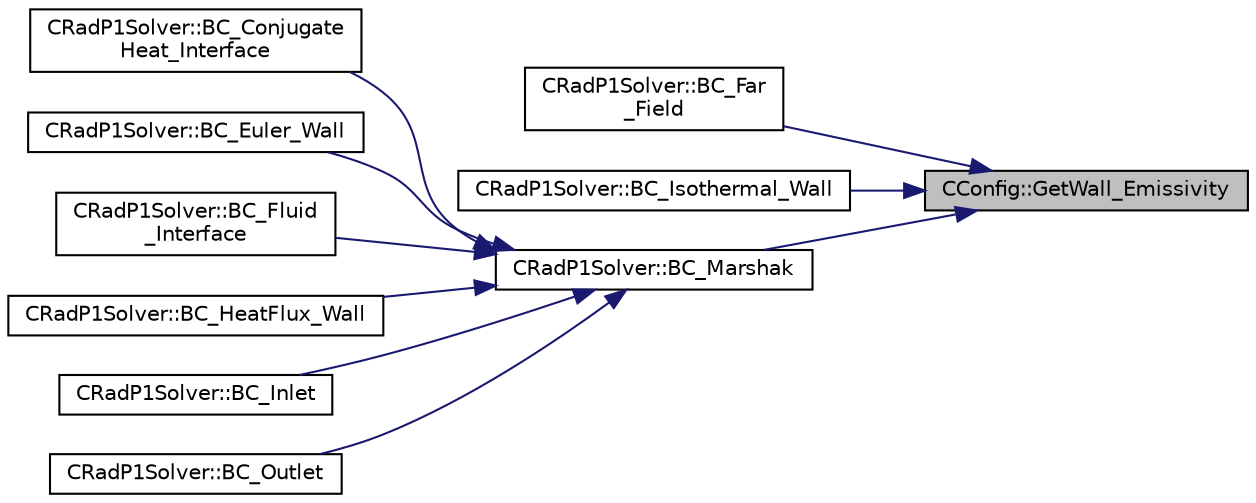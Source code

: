 digraph "CConfig::GetWall_Emissivity"
{
 // LATEX_PDF_SIZE
  edge [fontname="Helvetica",fontsize="10",labelfontname="Helvetica",labelfontsize="10"];
  node [fontname="Helvetica",fontsize="10",shape=record];
  rankdir="RL";
  Node1 [label="CConfig::GetWall_Emissivity",height=0.2,width=0.4,color="black", fillcolor="grey75", style="filled", fontcolor="black",tooltip="Get the wall emissivity at a boundary."];
  Node1 -> Node2 [dir="back",color="midnightblue",fontsize="10",style="solid",fontname="Helvetica"];
  Node2 [label="CRadP1Solver::BC_Far\l_Field",height=0.2,width=0.4,color="black", fillcolor="white", style="filled",URL="$classCRadP1Solver.html#a6332065a9ab1be8d9a63d00570bbaf12",tooltip="Impose the Far Field boundary condition."];
  Node1 -> Node3 [dir="back",color="midnightblue",fontsize="10",style="solid",fontname="Helvetica"];
  Node3 [label="CRadP1Solver::BC_Isothermal_Wall",height=0.2,width=0.4,color="black", fillcolor="white", style="filled",URL="$classCRadP1Solver.html#abb0db79e413975c0a42821e7191ed551",tooltip="Impose an isothermal wall boundary condition."];
  Node1 -> Node4 [dir="back",color="midnightblue",fontsize="10",style="solid",fontname="Helvetica"];
  Node4 [label="CRadP1Solver::BC_Marshak",height=0.2,width=0.4,color="black", fillcolor="white", style="filled",URL="$classCRadP1Solver.html#abfe27f7a2dd3f371b52cfecd93acdc87",tooltip="Impose the Marshak boundary condition."];
  Node4 -> Node5 [dir="back",color="midnightblue",fontsize="10",style="solid",fontname="Helvetica"];
  Node5 [label="CRadP1Solver::BC_Conjugate\lHeat_Interface",height=0.2,width=0.4,color="black", fillcolor="white", style="filled",URL="$classCRadP1Solver.html#a3fe6a36acb081b47eff2de4c8b0e0fd7",tooltip="Impose the Marshak BC on conjugate heat interfaces."];
  Node4 -> Node6 [dir="back",color="midnightblue",fontsize="10",style="solid",fontname="Helvetica"];
  Node6 [label="CRadP1Solver::BC_Euler_Wall",height=0.2,width=0.4,color="black", fillcolor="white", style="filled",URL="$classCRadP1Solver.html#acc71fea1636d568694513efc4a07e268",tooltip="Impose via the Marshak BC on Euler walls."];
  Node4 -> Node7 [dir="back",color="midnightblue",fontsize="10",style="solid",fontname="Helvetica"];
  Node7 [label="CRadP1Solver::BC_Fluid\l_Interface",height=0.2,width=0.4,color="black", fillcolor="white", style="filled",URL="$classCRadP1Solver.html#abf8015bb8d3f6cb29da118e8bdeca05d",tooltip="Impose the Marshak BC on sliding interfaces."];
  Node4 -> Node8 [dir="back",color="midnightblue",fontsize="10",style="solid",fontname="Helvetica"];
  Node8 [label="CRadP1Solver::BC_HeatFlux_Wall",height=0.2,width=0.4,color="black", fillcolor="white", style="filled",URL="$classCRadP1Solver.html#af20bae041d9e18f6f09e6e2025d48b08",tooltip="Impose the Marshak BC on Heatflux wall boundaries."];
  Node4 -> Node9 [dir="back",color="midnightblue",fontsize="10",style="solid",fontname="Helvetica"];
  Node9 [label="CRadP1Solver::BC_Inlet",height=0.2,width=0.4,color="black", fillcolor="white", style="filled",URL="$classCRadP1Solver.html#ae8362cfdf8d6db5464c0993e62448fde",tooltip="Impose the Marshak BC on inlet boundaries."];
  Node4 -> Node10 [dir="back",color="midnightblue",fontsize="10",style="solid",fontname="Helvetica"];
  Node10 [label="CRadP1Solver::BC_Outlet",height=0.2,width=0.4,color="black", fillcolor="white", style="filled",URL="$classCRadP1Solver.html#a7363b0e5e1eefd9ced01fb82d14154f0",tooltip="Impose the Marshak BC on outlet boundaries."];
}
